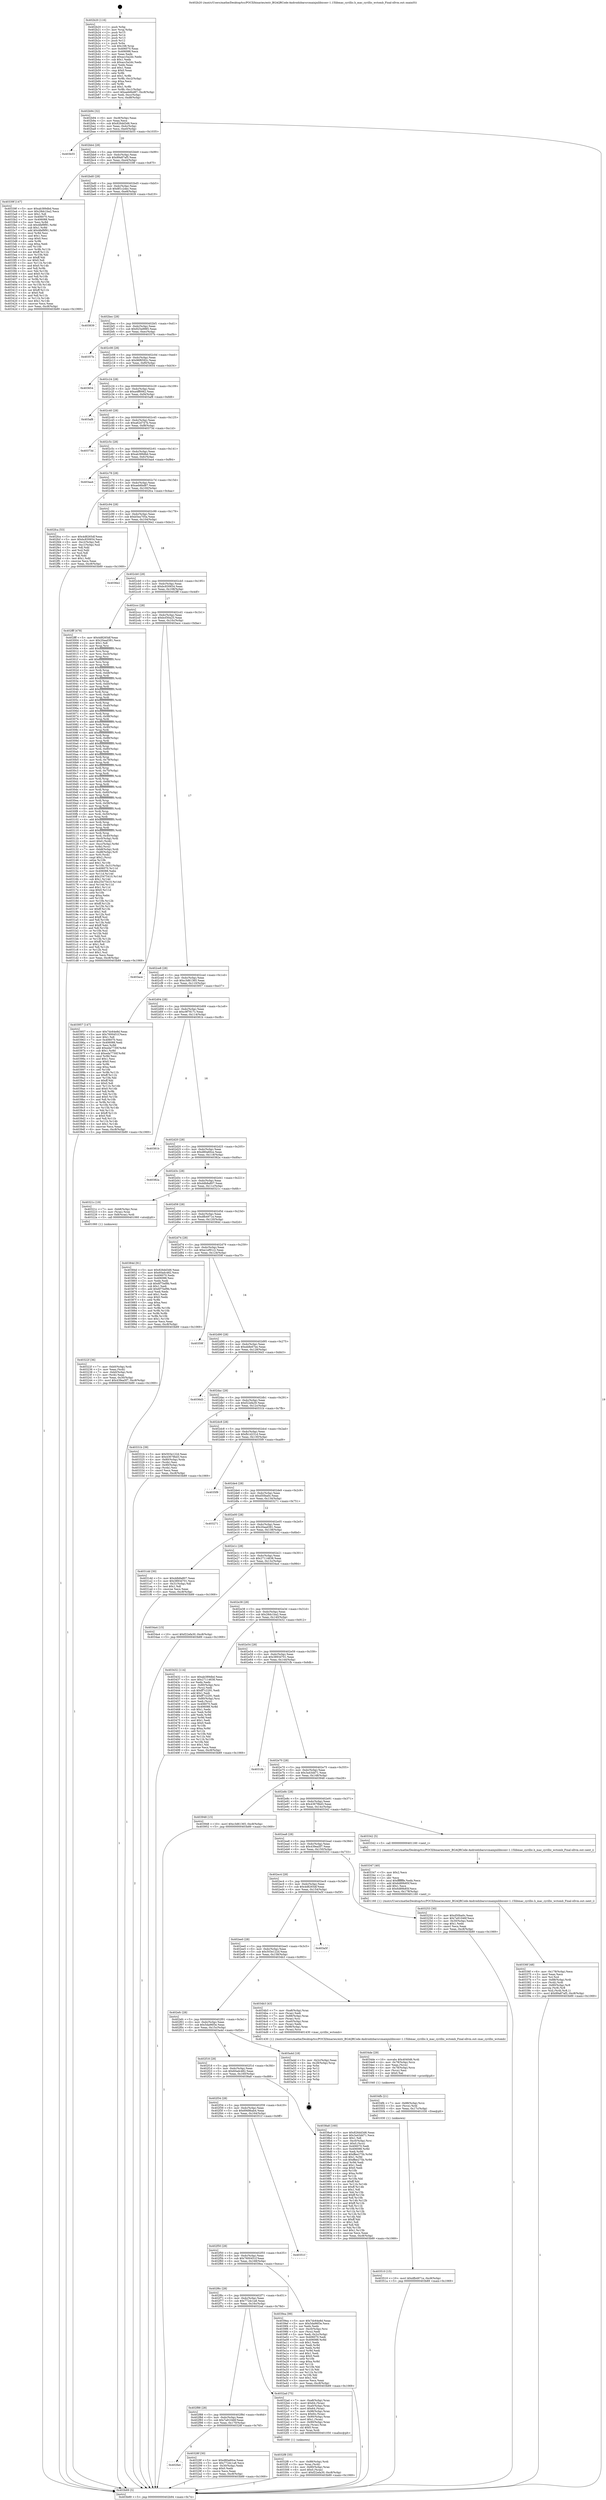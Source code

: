 digraph "0x402b20" {
  label = "0x402b20 (/mnt/c/Users/mathe/Desktop/tcc/POCII/binaries/extr_BGAQRCode-Androidzbarsrcmainjnilibiconv-1.15libmac_cyrillic.h_mac_cyrillic_wctomb_Final-ollvm.out::main(0))"
  labelloc = "t"
  node[shape=record]

  Entry [label="",width=0.3,height=0.3,shape=circle,fillcolor=black,style=filled]
  "0x402b94" [label="{
     0x402b94 [32]\l
     | [instrs]\l
     &nbsp;&nbsp;0x402b94 \<+6\>: mov -0xc8(%rbp),%eax\l
     &nbsp;&nbsp;0x402b9a \<+2\>: mov %eax,%ecx\l
     &nbsp;&nbsp;0x402b9c \<+6\>: sub $0x826dd3d6,%ecx\l
     &nbsp;&nbsp;0x402ba2 \<+6\>: mov %eax,-0xdc(%rbp)\l
     &nbsp;&nbsp;0x402ba8 \<+6\>: mov %ecx,-0xe0(%rbp)\l
     &nbsp;&nbsp;0x402bae \<+6\>: je 0000000000403b55 \<main+0x1035\>\l
  }"]
  "0x403b55" [label="{
     0x403b55\l
  }", style=dashed]
  "0x402bb4" [label="{
     0x402bb4 [28]\l
     | [instrs]\l
     &nbsp;&nbsp;0x402bb4 \<+5\>: jmp 0000000000402bb9 \<main+0x99\>\l
     &nbsp;&nbsp;0x402bb9 \<+6\>: mov -0xdc(%rbp),%eax\l
     &nbsp;&nbsp;0x402bbf \<+5\>: sub $0x89a87af5,%eax\l
     &nbsp;&nbsp;0x402bc4 \<+6\>: mov %eax,-0xe4(%rbp)\l
     &nbsp;&nbsp;0x402bca \<+6\>: je 000000000040339f \<main+0x87f\>\l
  }"]
  Exit [label="",width=0.3,height=0.3,shape=circle,fillcolor=black,style=filled,peripheries=2]
  "0x40339f" [label="{
     0x40339f [147]\l
     | [instrs]\l
     &nbsp;&nbsp;0x40339f \<+5\>: mov $0xab389dbd,%eax\l
     &nbsp;&nbsp;0x4033a4 \<+5\>: mov $0x28dc1ba2,%ecx\l
     &nbsp;&nbsp;0x4033a9 \<+2\>: mov $0x1,%dl\l
     &nbsp;&nbsp;0x4033ab \<+7\>: mov 0x406070,%esi\l
     &nbsp;&nbsp;0x4033b2 \<+7\>: mov 0x406088,%edi\l
     &nbsp;&nbsp;0x4033b9 \<+3\>: mov %esi,%r8d\l
     &nbsp;&nbsp;0x4033bc \<+7\>: sub $0x4fef9f91,%r8d\l
     &nbsp;&nbsp;0x4033c3 \<+4\>: sub $0x1,%r8d\l
     &nbsp;&nbsp;0x4033c7 \<+7\>: add $0x4fef9f91,%r8d\l
     &nbsp;&nbsp;0x4033ce \<+4\>: imul %r8d,%esi\l
     &nbsp;&nbsp;0x4033d2 \<+3\>: and $0x1,%esi\l
     &nbsp;&nbsp;0x4033d5 \<+3\>: cmp $0x0,%esi\l
     &nbsp;&nbsp;0x4033d8 \<+4\>: sete %r9b\l
     &nbsp;&nbsp;0x4033dc \<+3\>: cmp $0xa,%edi\l
     &nbsp;&nbsp;0x4033df \<+4\>: setl %r10b\l
     &nbsp;&nbsp;0x4033e3 \<+3\>: mov %r9b,%r11b\l
     &nbsp;&nbsp;0x4033e6 \<+4\>: xor $0xff,%r11b\l
     &nbsp;&nbsp;0x4033ea \<+3\>: mov %r10b,%bl\l
     &nbsp;&nbsp;0x4033ed \<+3\>: xor $0xff,%bl\l
     &nbsp;&nbsp;0x4033f0 \<+3\>: xor $0x0,%dl\l
     &nbsp;&nbsp;0x4033f3 \<+3\>: mov %r11b,%r14b\l
     &nbsp;&nbsp;0x4033f6 \<+4\>: and $0x0,%r14b\l
     &nbsp;&nbsp;0x4033fa \<+3\>: and %dl,%r9b\l
     &nbsp;&nbsp;0x4033fd \<+3\>: mov %bl,%r15b\l
     &nbsp;&nbsp;0x403400 \<+4\>: and $0x0,%r15b\l
     &nbsp;&nbsp;0x403404 \<+3\>: and %dl,%r10b\l
     &nbsp;&nbsp;0x403407 \<+3\>: or %r9b,%r14b\l
     &nbsp;&nbsp;0x40340a \<+3\>: or %r10b,%r15b\l
     &nbsp;&nbsp;0x40340d \<+3\>: xor %r15b,%r14b\l
     &nbsp;&nbsp;0x403410 \<+3\>: or %bl,%r11b\l
     &nbsp;&nbsp;0x403413 \<+4\>: xor $0xff,%r11b\l
     &nbsp;&nbsp;0x403417 \<+3\>: or $0x0,%dl\l
     &nbsp;&nbsp;0x40341a \<+3\>: and %dl,%r11b\l
     &nbsp;&nbsp;0x40341d \<+3\>: or %r11b,%r14b\l
     &nbsp;&nbsp;0x403420 \<+4\>: test $0x1,%r14b\l
     &nbsp;&nbsp;0x403424 \<+3\>: cmovne %ecx,%eax\l
     &nbsp;&nbsp;0x403427 \<+6\>: mov %eax,-0xc8(%rbp)\l
     &nbsp;&nbsp;0x40342d \<+5\>: jmp 0000000000403b89 \<main+0x1069\>\l
  }"]
  "0x402bd0" [label="{
     0x402bd0 [28]\l
     | [instrs]\l
     &nbsp;&nbsp;0x402bd0 \<+5\>: jmp 0000000000402bd5 \<main+0xb5\>\l
     &nbsp;&nbsp;0x402bd5 \<+6\>: mov -0xdc(%rbp),%eax\l
     &nbsp;&nbsp;0x402bdb \<+5\>: sub $0x8f1c2dec,%eax\l
     &nbsp;&nbsp;0x402be0 \<+6\>: mov %eax,-0xe8(%rbp)\l
     &nbsp;&nbsp;0x402be6 \<+6\>: je 0000000000403839 \<main+0xd19\>\l
  }"]
  "0x403510" [label="{
     0x403510 [15]\l
     | [instrs]\l
     &nbsp;&nbsp;0x403510 \<+10\>: movl $0xdfb4971e,-0xc8(%rbp)\l
     &nbsp;&nbsp;0x40351a \<+5\>: jmp 0000000000403b89 \<main+0x1069\>\l
  }"]
  "0x403839" [label="{
     0x403839\l
  }", style=dashed]
  "0x402bec" [label="{
     0x402bec [28]\l
     | [instrs]\l
     &nbsp;&nbsp;0x402bec \<+5\>: jmp 0000000000402bf1 \<main+0xd1\>\l
     &nbsp;&nbsp;0x402bf1 \<+6\>: mov -0xdc(%rbp),%eax\l
     &nbsp;&nbsp;0x402bf7 \<+5\>: sub $0x925a9985,%eax\l
     &nbsp;&nbsp;0x402bfc \<+6\>: mov %eax,-0xec(%rbp)\l
     &nbsp;&nbsp;0x402c02 \<+6\>: je 000000000040357b \<main+0xa5b\>\l
  }"]
  "0x4034fb" [label="{
     0x4034fb [21]\l
     | [instrs]\l
     &nbsp;&nbsp;0x4034fb \<+7\>: mov -0x88(%rbp),%rcx\l
     &nbsp;&nbsp;0x403502 \<+3\>: mov (%rcx),%rdi\l
     &nbsp;&nbsp;0x403505 \<+6\>: mov %eax,-0x17c(%rbp)\l
     &nbsp;&nbsp;0x40350b \<+5\>: call 0000000000401030 \<free@plt\>\l
     | [calls]\l
     &nbsp;&nbsp;0x401030 \{1\} (unknown)\l
  }"]
  "0x40357b" [label="{
     0x40357b\l
  }", style=dashed]
  "0x402c08" [label="{
     0x402c08 [28]\l
     | [instrs]\l
     &nbsp;&nbsp;0x402c08 \<+5\>: jmp 0000000000402c0d \<main+0xed\>\l
     &nbsp;&nbsp;0x402c0d \<+6\>: mov -0xdc(%rbp),%eax\l
     &nbsp;&nbsp;0x402c13 \<+5\>: sub $0x96f6592c,%eax\l
     &nbsp;&nbsp;0x402c18 \<+6\>: mov %eax,-0xf0(%rbp)\l
     &nbsp;&nbsp;0x402c1e \<+6\>: je 0000000000403654 \<main+0xb34\>\l
  }"]
  "0x4034de" [label="{
     0x4034de [29]\l
     | [instrs]\l
     &nbsp;&nbsp;0x4034de \<+10\>: movabs $0x4040d6,%rdi\l
     &nbsp;&nbsp;0x4034e8 \<+4\>: mov -0x78(%rbp),%rcx\l
     &nbsp;&nbsp;0x4034ec \<+2\>: mov %eax,(%rcx)\l
     &nbsp;&nbsp;0x4034ee \<+4\>: mov -0x78(%rbp),%rcx\l
     &nbsp;&nbsp;0x4034f2 \<+2\>: mov (%rcx),%esi\l
     &nbsp;&nbsp;0x4034f4 \<+2\>: mov $0x0,%al\l
     &nbsp;&nbsp;0x4034f6 \<+5\>: call 0000000000401040 \<printf@plt\>\l
     | [calls]\l
     &nbsp;&nbsp;0x401040 \{1\} (unknown)\l
  }"]
  "0x403654" [label="{
     0x403654\l
  }", style=dashed]
  "0x402c24" [label="{
     0x402c24 [28]\l
     | [instrs]\l
     &nbsp;&nbsp;0x402c24 \<+5\>: jmp 0000000000402c29 \<main+0x109\>\l
     &nbsp;&nbsp;0x402c29 \<+6\>: mov -0xdc(%rbp),%eax\l
     &nbsp;&nbsp;0x402c2f \<+5\>: sub $0xa4ff0062,%eax\l
     &nbsp;&nbsp;0x402c34 \<+6\>: mov %eax,-0xf4(%rbp)\l
     &nbsp;&nbsp;0x402c3a \<+6\>: je 0000000000403af8 \<main+0xfd8\>\l
  }"]
  "0x40336f" [label="{
     0x40336f [48]\l
     | [instrs]\l
     &nbsp;&nbsp;0x40336f \<+6\>: mov -0x178(%rbp),%ecx\l
     &nbsp;&nbsp;0x403375 \<+3\>: imul %eax,%ecx\l
     &nbsp;&nbsp;0x403378 \<+3\>: mov %cl,%sil\l
     &nbsp;&nbsp;0x40337b \<+7\>: mov -0x88(%rbp),%rdi\l
     &nbsp;&nbsp;0x403382 \<+3\>: mov (%rdi),%rdi\l
     &nbsp;&nbsp;0x403385 \<+4\>: mov -0x80(%rbp),%r8\l
     &nbsp;&nbsp;0x403389 \<+3\>: movslq (%r8),%r8\l
     &nbsp;&nbsp;0x40338c \<+4\>: mov %sil,(%rdi,%r8,1)\l
     &nbsp;&nbsp;0x403390 \<+10\>: movl $0x89a87af5,-0xc8(%rbp)\l
     &nbsp;&nbsp;0x40339a \<+5\>: jmp 0000000000403b89 \<main+0x1069\>\l
  }"]
  "0x403af8" [label="{
     0x403af8\l
  }", style=dashed]
  "0x402c40" [label="{
     0x402c40 [28]\l
     | [instrs]\l
     &nbsp;&nbsp;0x402c40 \<+5\>: jmp 0000000000402c45 \<main+0x125\>\l
     &nbsp;&nbsp;0x402c45 \<+6\>: mov -0xdc(%rbp),%eax\l
     &nbsp;&nbsp;0x402c4b \<+5\>: sub $0xa62d747b,%eax\l
     &nbsp;&nbsp;0x402c50 \<+6\>: mov %eax,-0xf8(%rbp)\l
     &nbsp;&nbsp;0x402c56 \<+6\>: je 000000000040373d \<main+0xc1d\>\l
  }"]
  "0x403347" [label="{
     0x403347 [40]\l
     | [instrs]\l
     &nbsp;&nbsp;0x403347 \<+5\>: mov $0x2,%ecx\l
     &nbsp;&nbsp;0x40334c \<+1\>: cltd\l
     &nbsp;&nbsp;0x40334d \<+2\>: idiv %ecx\l
     &nbsp;&nbsp;0x40334f \<+6\>: imul $0xfffffffe,%edx,%ecx\l
     &nbsp;&nbsp;0x403355 \<+6\>: add $0x6d89b85f,%ecx\l
     &nbsp;&nbsp;0x40335b \<+3\>: add $0x1,%ecx\l
     &nbsp;&nbsp;0x40335e \<+6\>: sub $0x6d89b85f,%ecx\l
     &nbsp;&nbsp;0x403364 \<+6\>: mov %ecx,-0x178(%rbp)\l
     &nbsp;&nbsp;0x40336a \<+5\>: call 0000000000401160 \<next_i\>\l
     | [calls]\l
     &nbsp;&nbsp;0x401160 \{1\} (/mnt/c/Users/mathe/Desktop/tcc/POCII/binaries/extr_BGAQRCode-Androidzbarsrcmainjnilibiconv-1.15libmac_cyrillic.h_mac_cyrillic_wctomb_Final-ollvm.out::next_i)\l
  }"]
  "0x40373d" [label="{
     0x40373d\l
  }", style=dashed]
  "0x402c5c" [label="{
     0x402c5c [28]\l
     | [instrs]\l
     &nbsp;&nbsp;0x402c5c \<+5\>: jmp 0000000000402c61 \<main+0x141\>\l
     &nbsp;&nbsp;0x402c61 \<+6\>: mov -0xdc(%rbp),%eax\l
     &nbsp;&nbsp;0x402c67 \<+5\>: sub $0xab389dbd,%eax\l
     &nbsp;&nbsp;0x402c6c \<+6\>: mov %eax,-0xfc(%rbp)\l
     &nbsp;&nbsp;0x402c72 \<+6\>: je 0000000000403aa4 \<main+0xf84\>\l
  }"]
  "0x4032f8" [label="{
     0x4032f8 [35]\l
     | [instrs]\l
     &nbsp;&nbsp;0x4032f8 \<+7\>: mov -0x88(%rbp),%rdi\l
     &nbsp;&nbsp;0x4032ff \<+3\>: mov %rax,(%rdi)\l
     &nbsp;&nbsp;0x403302 \<+4\>: mov -0x80(%rbp),%rax\l
     &nbsp;&nbsp;0x403306 \<+6\>: movl $0x0,(%rax)\l
     &nbsp;&nbsp;0x40330c \<+10\>: movl $0xf22efa30,-0xc8(%rbp)\l
     &nbsp;&nbsp;0x403316 \<+5\>: jmp 0000000000403b89 \<main+0x1069\>\l
  }"]
  "0x403aa4" [label="{
     0x403aa4\l
  }", style=dashed]
  "0x402c78" [label="{
     0x402c78 [28]\l
     | [instrs]\l
     &nbsp;&nbsp;0x402c78 \<+5\>: jmp 0000000000402c7d \<main+0x15d\>\l
     &nbsp;&nbsp;0x402c7d \<+6\>: mov -0xdc(%rbp),%eax\l
     &nbsp;&nbsp;0x402c83 \<+5\>: sub $0xaeb6bd87,%eax\l
     &nbsp;&nbsp;0x402c88 \<+6\>: mov %eax,-0x100(%rbp)\l
     &nbsp;&nbsp;0x402c8e \<+6\>: je 0000000000402fca \<main+0x4aa\>\l
  }"]
  "0x402fa4" [label="{
     0x402fa4\l
  }", style=dashed]
  "0x402fca" [label="{
     0x402fca [53]\l
     | [instrs]\l
     &nbsp;&nbsp;0x402fca \<+5\>: mov $0x4d8265df,%eax\l
     &nbsp;&nbsp;0x402fcf \<+5\>: mov $0xbc830654,%ecx\l
     &nbsp;&nbsp;0x402fd4 \<+6\>: mov -0xc2(%rbp),%dl\l
     &nbsp;&nbsp;0x402fda \<+7\>: mov -0xc1(%rbp),%sil\l
     &nbsp;&nbsp;0x402fe1 \<+3\>: mov %dl,%dil\l
     &nbsp;&nbsp;0x402fe4 \<+3\>: and %sil,%dil\l
     &nbsp;&nbsp;0x402fe7 \<+3\>: xor %sil,%dl\l
     &nbsp;&nbsp;0x402fea \<+3\>: or %dl,%dil\l
     &nbsp;&nbsp;0x402fed \<+4\>: test $0x1,%dil\l
     &nbsp;&nbsp;0x402ff1 \<+3\>: cmovne %ecx,%eax\l
     &nbsp;&nbsp;0x402ff4 \<+6\>: mov %eax,-0xc8(%rbp)\l
     &nbsp;&nbsp;0x402ffa \<+5\>: jmp 0000000000403b89 \<main+0x1069\>\l
  }"]
  "0x402c94" [label="{
     0x402c94 [28]\l
     | [instrs]\l
     &nbsp;&nbsp;0x402c94 \<+5\>: jmp 0000000000402c99 \<main+0x179\>\l
     &nbsp;&nbsp;0x402c99 \<+6\>: mov -0xdc(%rbp),%eax\l
     &nbsp;&nbsp;0x402c9f \<+5\>: sub $0xb5ea705a,%eax\l
     &nbsp;&nbsp;0x402ca4 \<+6\>: mov %eax,-0x104(%rbp)\l
     &nbsp;&nbsp;0x402caa \<+6\>: je 00000000004036e2 \<main+0xbc2\>\l
  }"]
  "0x403b89" [label="{
     0x403b89 [5]\l
     | [instrs]\l
     &nbsp;&nbsp;0x403b89 \<+5\>: jmp 0000000000402b94 \<main+0x74\>\l
  }"]
  "0x402b20" [label="{
     0x402b20 [116]\l
     | [instrs]\l
     &nbsp;&nbsp;0x402b20 \<+1\>: push %rbp\l
     &nbsp;&nbsp;0x402b21 \<+3\>: mov %rsp,%rbp\l
     &nbsp;&nbsp;0x402b24 \<+2\>: push %r15\l
     &nbsp;&nbsp;0x402b26 \<+2\>: push %r14\l
     &nbsp;&nbsp;0x402b28 \<+2\>: push %r13\l
     &nbsp;&nbsp;0x402b2a \<+2\>: push %r12\l
     &nbsp;&nbsp;0x402b2c \<+1\>: push %rbx\l
     &nbsp;&nbsp;0x402b2d \<+7\>: sub $0x168,%rsp\l
     &nbsp;&nbsp;0x402b34 \<+7\>: mov 0x406070,%eax\l
     &nbsp;&nbsp;0x402b3b \<+7\>: mov 0x406088,%ecx\l
     &nbsp;&nbsp;0x402b42 \<+2\>: mov %eax,%edx\l
     &nbsp;&nbsp;0x402b44 \<+6\>: add $0xacc5a2dc,%edx\l
     &nbsp;&nbsp;0x402b4a \<+3\>: sub $0x1,%edx\l
     &nbsp;&nbsp;0x402b4d \<+6\>: sub $0xacc5a2dc,%edx\l
     &nbsp;&nbsp;0x402b53 \<+3\>: imul %edx,%eax\l
     &nbsp;&nbsp;0x402b56 \<+3\>: and $0x1,%eax\l
     &nbsp;&nbsp;0x402b59 \<+3\>: cmp $0x0,%eax\l
     &nbsp;&nbsp;0x402b5c \<+4\>: sete %r8b\l
     &nbsp;&nbsp;0x402b60 \<+4\>: and $0x1,%r8b\l
     &nbsp;&nbsp;0x402b64 \<+7\>: mov %r8b,-0xc2(%rbp)\l
     &nbsp;&nbsp;0x402b6b \<+3\>: cmp $0xa,%ecx\l
     &nbsp;&nbsp;0x402b6e \<+4\>: setl %r8b\l
     &nbsp;&nbsp;0x402b72 \<+4\>: and $0x1,%r8b\l
     &nbsp;&nbsp;0x402b76 \<+7\>: mov %r8b,-0xc1(%rbp)\l
     &nbsp;&nbsp;0x402b7d \<+10\>: movl $0xaeb6bd87,-0xc8(%rbp)\l
     &nbsp;&nbsp;0x402b87 \<+6\>: mov %edi,-0xcc(%rbp)\l
     &nbsp;&nbsp;0x402b8d \<+7\>: mov %rsi,-0xd8(%rbp)\l
  }"]
  "0x40328f" [label="{
     0x40328f [30]\l
     | [instrs]\l
     &nbsp;&nbsp;0x40328f \<+5\>: mov $0xd80a60ce,%eax\l
     &nbsp;&nbsp;0x403294 \<+5\>: mov $0x772dc1a8,%ecx\l
     &nbsp;&nbsp;0x403299 \<+3\>: mov -0x30(%rbp),%edx\l
     &nbsp;&nbsp;0x40329c \<+3\>: cmp $0x0,%edx\l
     &nbsp;&nbsp;0x40329f \<+3\>: cmove %ecx,%eax\l
     &nbsp;&nbsp;0x4032a2 \<+6\>: mov %eax,-0xc8(%rbp)\l
     &nbsp;&nbsp;0x4032a8 \<+5\>: jmp 0000000000403b89 \<main+0x1069\>\l
  }"]
  "0x4036e2" [label="{
     0x4036e2\l
  }", style=dashed]
  "0x402cb0" [label="{
     0x402cb0 [28]\l
     | [instrs]\l
     &nbsp;&nbsp;0x402cb0 \<+5\>: jmp 0000000000402cb5 \<main+0x195\>\l
     &nbsp;&nbsp;0x402cb5 \<+6\>: mov -0xdc(%rbp),%eax\l
     &nbsp;&nbsp;0x402cbb \<+5\>: sub $0xbc830654,%eax\l
     &nbsp;&nbsp;0x402cc0 \<+6\>: mov %eax,-0x108(%rbp)\l
     &nbsp;&nbsp;0x402cc6 \<+6\>: je 0000000000402fff \<main+0x4df\>\l
  }"]
  "0x402f88" [label="{
     0x402f88 [28]\l
     | [instrs]\l
     &nbsp;&nbsp;0x402f88 \<+5\>: jmp 0000000000402f8d \<main+0x46d\>\l
     &nbsp;&nbsp;0x402f8d \<+6\>: mov -0xdc(%rbp),%eax\l
     &nbsp;&nbsp;0x402f93 \<+5\>: sub $0x7a91046f,%eax\l
     &nbsp;&nbsp;0x402f98 \<+6\>: mov %eax,-0x170(%rbp)\l
     &nbsp;&nbsp;0x402f9e \<+6\>: je 000000000040328f \<main+0x76f\>\l
  }"]
  "0x402fff" [label="{
     0x402fff [478]\l
     | [instrs]\l
     &nbsp;&nbsp;0x402fff \<+5\>: mov $0x4d8265df,%eax\l
     &nbsp;&nbsp;0x403004 \<+5\>: mov $0x20aad381,%ecx\l
     &nbsp;&nbsp;0x403009 \<+2\>: mov $0x1,%dl\l
     &nbsp;&nbsp;0x40300b \<+3\>: mov %rsp,%rsi\l
     &nbsp;&nbsp;0x40300e \<+4\>: add $0xfffffffffffffff0,%rsi\l
     &nbsp;&nbsp;0x403012 \<+3\>: mov %rsi,%rsp\l
     &nbsp;&nbsp;0x403015 \<+7\>: mov %rsi,-0xc0(%rbp)\l
     &nbsp;&nbsp;0x40301c \<+3\>: mov %rsp,%rsi\l
     &nbsp;&nbsp;0x40301f \<+4\>: add $0xfffffffffffffff0,%rsi\l
     &nbsp;&nbsp;0x403023 \<+3\>: mov %rsi,%rsp\l
     &nbsp;&nbsp;0x403026 \<+3\>: mov %rsp,%rdi\l
     &nbsp;&nbsp;0x403029 \<+4\>: add $0xfffffffffffffff0,%rdi\l
     &nbsp;&nbsp;0x40302d \<+3\>: mov %rdi,%rsp\l
     &nbsp;&nbsp;0x403030 \<+7\>: mov %rdi,-0xb8(%rbp)\l
     &nbsp;&nbsp;0x403037 \<+3\>: mov %rsp,%rdi\l
     &nbsp;&nbsp;0x40303a \<+4\>: add $0xfffffffffffffff0,%rdi\l
     &nbsp;&nbsp;0x40303e \<+3\>: mov %rdi,%rsp\l
     &nbsp;&nbsp;0x403041 \<+7\>: mov %rdi,-0xb0(%rbp)\l
     &nbsp;&nbsp;0x403048 \<+3\>: mov %rsp,%rdi\l
     &nbsp;&nbsp;0x40304b \<+4\>: add $0xfffffffffffffff0,%rdi\l
     &nbsp;&nbsp;0x40304f \<+3\>: mov %rdi,%rsp\l
     &nbsp;&nbsp;0x403052 \<+7\>: mov %rdi,-0xa8(%rbp)\l
     &nbsp;&nbsp;0x403059 \<+3\>: mov %rsp,%rdi\l
     &nbsp;&nbsp;0x40305c \<+4\>: add $0xfffffffffffffff0,%rdi\l
     &nbsp;&nbsp;0x403060 \<+3\>: mov %rdi,%rsp\l
     &nbsp;&nbsp;0x403063 \<+7\>: mov %rdi,-0xa0(%rbp)\l
     &nbsp;&nbsp;0x40306a \<+3\>: mov %rsp,%rdi\l
     &nbsp;&nbsp;0x40306d \<+4\>: add $0xfffffffffffffff0,%rdi\l
     &nbsp;&nbsp;0x403071 \<+3\>: mov %rdi,%rsp\l
     &nbsp;&nbsp;0x403074 \<+7\>: mov %rdi,-0x98(%rbp)\l
     &nbsp;&nbsp;0x40307b \<+3\>: mov %rsp,%rdi\l
     &nbsp;&nbsp;0x40307e \<+4\>: add $0xfffffffffffffff0,%rdi\l
     &nbsp;&nbsp;0x403082 \<+3\>: mov %rdi,%rsp\l
     &nbsp;&nbsp;0x403085 \<+7\>: mov %rdi,-0x90(%rbp)\l
     &nbsp;&nbsp;0x40308c \<+3\>: mov %rsp,%rdi\l
     &nbsp;&nbsp;0x40308f \<+4\>: add $0xfffffffffffffff0,%rdi\l
     &nbsp;&nbsp;0x403093 \<+3\>: mov %rdi,%rsp\l
     &nbsp;&nbsp;0x403096 \<+7\>: mov %rdi,-0x88(%rbp)\l
     &nbsp;&nbsp;0x40309d \<+3\>: mov %rsp,%rdi\l
     &nbsp;&nbsp;0x4030a0 \<+4\>: add $0xfffffffffffffff0,%rdi\l
     &nbsp;&nbsp;0x4030a4 \<+3\>: mov %rdi,%rsp\l
     &nbsp;&nbsp;0x4030a7 \<+4\>: mov %rdi,-0x80(%rbp)\l
     &nbsp;&nbsp;0x4030ab \<+3\>: mov %rsp,%rdi\l
     &nbsp;&nbsp;0x4030ae \<+4\>: add $0xfffffffffffffff0,%rdi\l
     &nbsp;&nbsp;0x4030b2 \<+3\>: mov %rdi,%rsp\l
     &nbsp;&nbsp;0x4030b5 \<+4\>: mov %rdi,-0x78(%rbp)\l
     &nbsp;&nbsp;0x4030b9 \<+3\>: mov %rsp,%rdi\l
     &nbsp;&nbsp;0x4030bc \<+4\>: add $0xfffffffffffffff0,%rdi\l
     &nbsp;&nbsp;0x4030c0 \<+3\>: mov %rdi,%rsp\l
     &nbsp;&nbsp;0x4030c3 \<+4\>: mov %rdi,-0x70(%rbp)\l
     &nbsp;&nbsp;0x4030c7 \<+3\>: mov %rsp,%rdi\l
     &nbsp;&nbsp;0x4030ca \<+4\>: add $0xfffffffffffffff0,%rdi\l
     &nbsp;&nbsp;0x4030ce \<+3\>: mov %rdi,%rsp\l
     &nbsp;&nbsp;0x4030d1 \<+4\>: mov %rdi,-0x68(%rbp)\l
     &nbsp;&nbsp;0x4030d5 \<+3\>: mov %rsp,%rdi\l
     &nbsp;&nbsp;0x4030d8 \<+4\>: add $0xfffffffffffffff0,%rdi\l
     &nbsp;&nbsp;0x4030dc \<+3\>: mov %rdi,%rsp\l
     &nbsp;&nbsp;0x4030df \<+4\>: mov %rdi,-0x60(%rbp)\l
     &nbsp;&nbsp;0x4030e3 \<+3\>: mov %rsp,%rdi\l
     &nbsp;&nbsp;0x4030e6 \<+4\>: add $0xfffffffffffffff0,%rdi\l
     &nbsp;&nbsp;0x4030ea \<+3\>: mov %rdi,%rsp\l
     &nbsp;&nbsp;0x4030ed \<+4\>: mov %rdi,-0x58(%rbp)\l
     &nbsp;&nbsp;0x4030f1 \<+3\>: mov %rsp,%rdi\l
     &nbsp;&nbsp;0x4030f4 \<+4\>: add $0xfffffffffffffff0,%rdi\l
     &nbsp;&nbsp;0x4030f8 \<+3\>: mov %rdi,%rsp\l
     &nbsp;&nbsp;0x4030fb \<+4\>: mov %rdi,-0x50(%rbp)\l
     &nbsp;&nbsp;0x4030ff \<+3\>: mov %rsp,%rdi\l
     &nbsp;&nbsp;0x403102 \<+4\>: add $0xfffffffffffffff0,%rdi\l
     &nbsp;&nbsp;0x403106 \<+3\>: mov %rdi,%rsp\l
     &nbsp;&nbsp;0x403109 \<+4\>: mov %rdi,-0x48(%rbp)\l
     &nbsp;&nbsp;0x40310d \<+3\>: mov %rsp,%rdi\l
     &nbsp;&nbsp;0x403110 \<+4\>: add $0xfffffffffffffff0,%rdi\l
     &nbsp;&nbsp;0x403114 \<+3\>: mov %rdi,%rsp\l
     &nbsp;&nbsp;0x403117 \<+4\>: mov %rdi,-0x40(%rbp)\l
     &nbsp;&nbsp;0x40311b \<+7\>: mov -0xc0(%rbp),%rdi\l
     &nbsp;&nbsp;0x403122 \<+6\>: movl $0x0,(%rdi)\l
     &nbsp;&nbsp;0x403128 \<+7\>: mov -0xcc(%rbp),%r8d\l
     &nbsp;&nbsp;0x40312f \<+3\>: mov %r8d,(%rsi)\l
     &nbsp;&nbsp;0x403132 \<+7\>: mov -0xb8(%rbp),%rdi\l
     &nbsp;&nbsp;0x403139 \<+7\>: mov -0xd8(%rbp),%r9\l
     &nbsp;&nbsp;0x403140 \<+3\>: mov %r9,(%rdi)\l
     &nbsp;&nbsp;0x403143 \<+3\>: cmpl $0x2,(%rsi)\l
     &nbsp;&nbsp;0x403146 \<+4\>: setne %r10b\l
     &nbsp;&nbsp;0x40314a \<+4\>: and $0x1,%r10b\l
     &nbsp;&nbsp;0x40314e \<+4\>: mov %r10b,-0x31(%rbp)\l
     &nbsp;&nbsp;0x403152 \<+8\>: mov 0x406070,%r11d\l
     &nbsp;&nbsp;0x40315a \<+7\>: mov 0x406088,%ebx\l
     &nbsp;&nbsp;0x403161 \<+3\>: mov %r11d,%r14d\l
     &nbsp;&nbsp;0x403164 \<+7\>: add $0x25475410,%r14d\l
     &nbsp;&nbsp;0x40316b \<+4\>: sub $0x1,%r14d\l
     &nbsp;&nbsp;0x40316f \<+7\>: sub $0x25475410,%r14d\l
     &nbsp;&nbsp;0x403176 \<+4\>: imul %r14d,%r11d\l
     &nbsp;&nbsp;0x40317a \<+4\>: and $0x1,%r11d\l
     &nbsp;&nbsp;0x40317e \<+4\>: cmp $0x0,%r11d\l
     &nbsp;&nbsp;0x403182 \<+4\>: sete %r10b\l
     &nbsp;&nbsp;0x403186 \<+3\>: cmp $0xa,%ebx\l
     &nbsp;&nbsp;0x403189 \<+4\>: setl %r15b\l
     &nbsp;&nbsp;0x40318d \<+3\>: mov %r10b,%r12b\l
     &nbsp;&nbsp;0x403190 \<+4\>: xor $0xff,%r12b\l
     &nbsp;&nbsp;0x403194 \<+3\>: mov %r15b,%r13b\l
     &nbsp;&nbsp;0x403197 \<+4\>: xor $0xff,%r13b\l
     &nbsp;&nbsp;0x40319b \<+3\>: xor $0x1,%dl\l
     &nbsp;&nbsp;0x40319e \<+3\>: mov %r12b,%sil\l
     &nbsp;&nbsp;0x4031a1 \<+4\>: and $0xff,%sil\l
     &nbsp;&nbsp;0x4031a5 \<+3\>: and %dl,%r10b\l
     &nbsp;&nbsp;0x4031a8 \<+3\>: mov %r13b,%dil\l
     &nbsp;&nbsp;0x4031ab \<+4\>: and $0xff,%dil\l
     &nbsp;&nbsp;0x4031af \<+3\>: and %dl,%r15b\l
     &nbsp;&nbsp;0x4031b2 \<+3\>: or %r10b,%sil\l
     &nbsp;&nbsp;0x4031b5 \<+3\>: or %r15b,%dil\l
     &nbsp;&nbsp;0x4031b8 \<+3\>: xor %dil,%sil\l
     &nbsp;&nbsp;0x4031bb \<+3\>: or %r13b,%r12b\l
     &nbsp;&nbsp;0x4031be \<+4\>: xor $0xff,%r12b\l
     &nbsp;&nbsp;0x4031c2 \<+3\>: or $0x1,%dl\l
     &nbsp;&nbsp;0x4031c5 \<+3\>: and %dl,%r12b\l
     &nbsp;&nbsp;0x4031c8 \<+3\>: or %r12b,%sil\l
     &nbsp;&nbsp;0x4031cb \<+4\>: test $0x1,%sil\l
     &nbsp;&nbsp;0x4031cf \<+3\>: cmovne %ecx,%eax\l
     &nbsp;&nbsp;0x4031d2 \<+6\>: mov %eax,-0xc8(%rbp)\l
     &nbsp;&nbsp;0x4031d8 \<+5\>: jmp 0000000000403b89 \<main+0x1069\>\l
  }"]
  "0x402ccc" [label="{
     0x402ccc [28]\l
     | [instrs]\l
     &nbsp;&nbsp;0x402ccc \<+5\>: jmp 0000000000402cd1 \<main+0x1b1\>\l
     &nbsp;&nbsp;0x402cd1 \<+6\>: mov -0xdc(%rbp),%eax\l
     &nbsp;&nbsp;0x402cd7 \<+5\>: sub $0xbcf30a25,%eax\l
     &nbsp;&nbsp;0x402cdc \<+6\>: mov %eax,-0x10c(%rbp)\l
     &nbsp;&nbsp;0x402ce2 \<+6\>: je 0000000000403ace \<main+0xfae\>\l
  }"]
  "0x4032ad" [label="{
     0x4032ad [75]\l
     | [instrs]\l
     &nbsp;&nbsp;0x4032ad \<+7\>: mov -0xa8(%rbp),%rax\l
     &nbsp;&nbsp;0x4032b4 \<+6\>: movl $0x64,(%rax)\l
     &nbsp;&nbsp;0x4032ba \<+7\>: mov -0xa0(%rbp),%rax\l
     &nbsp;&nbsp;0x4032c1 \<+6\>: movl $0x64,(%rax)\l
     &nbsp;&nbsp;0x4032c7 \<+7\>: mov -0x98(%rbp),%rax\l
     &nbsp;&nbsp;0x4032ce \<+7\>: movq $0x64,(%rax)\l
     &nbsp;&nbsp;0x4032d5 \<+7\>: mov -0x90(%rbp),%rax\l
     &nbsp;&nbsp;0x4032dc \<+6\>: movl $0x1,(%rax)\l
     &nbsp;&nbsp;0x4032e2 \<+7\>: mov -0x90(%rbp),%rax\l
     &nbsp;&nbsp;0x4032e9 \<+3\>: movslq (%rax),%rax\l
     &nbsp;&nbsp;0x4032ec \<+4\>: shl $0x0,%rax\l
     &nbsp;&nbsp;0x4032f0 \<+3\>: mov %rax,%rdi\l
     &nbsp;&nbsp;0x4032f3 \<+5\>: call 0000000000401050 \<malloc@plt\>\l
     | [calls]\l
     &nbsp;&nbsp;0x401050 \{1\} (unknown)\l
  }"]
  "0x402f6c" [label="{
     0x402f6c [28]\l
     | [instrs]\l
     &nbsp;&nbsp;0x402f6c \<+5\>: jmp 0000000000402f71 \<main+0x451\>\l
     &nbsp;&nbsp;0x402f71 \<+6\>: mov -0xdc(%rbp),%eax\l
     &nbsp;&nbsp;0x402f77 \<+5\>: sub $0x772dc1a8,%eax\l
     &nbsp;&nbsp;0x402f7c \<+6\>: mov %eax,-0x16c(%rbp)\l
     &nbsp;&nbsp;0x402f82 \<+6\>: je 00000000004032ad \<main+0x78d\>\l
  }"]
  "0x403ace" [label="{
     0x403ace\l
  }", style=dashed]
  "0x402ce8" [label="{
     0x402ce8 [28]\l
     | [instrs]\l
     &nbsp;&nbsp;0x402ce8 \<+5\>: jmp 0000000000402ced \<main+0x1cd\>\l
     &nbsp;&nbsp;0x402ced \<+6\>: mov -0xdc(%rbp),%eax\l
     &nbsp;&nbsp;0x402cf3 \<+5\>: sub $0xc3d61365,%eax\l
     &nbsp;&nbsp;0x402cf8 \<+6\>: mov %eax,-0x110(%rbp)\l
     &nbsp;&nbsp;0x402cfe \<+6\>: je 0000000000403957 \<main+0xe37\>\l
  }"]
  "0x4039ea" [label="{
     0x4039ea [99]\l
     | [instrs]\l
     &nbsp;&nbsp;0x4039ea \<+5\>: mov $0x7dc64e8d,%eax\l
     &nbsp;&nbsp;0x4039ef \<+5\>: mov $0x5da96f3e,%ecx\l
     &nbsp;&nbsp;0x4039f4 \<+2\>: xor %edx,%edx\l
     &nbsp;&nbsp;0x4039f6 \<+7\>: mov -0xc0(%rbp),%rsi\l
     &nbsp;&nbsp;0x4039fd \<+2\>: mov (%rsi),%edi\l
     &nbsp;&nbsp;0x4039ff \<+3\>: mov %edi,-0x2c(%rbp)\l
     &nbsp;&nbsp;0x403a02 \<+7\>: mov 0x406070,%edi\l
     &nbsp;&nbsp;0x403a09 \<+8\>: mov 0x406088,%r8d\l
     &nbsp;&nbsp;0x403a11 \<+3\>: sub $0x1,%edx\l
     &nbsp;&nbsp;0x403a14 \<+3\>: mov %edi,%r9d\l
     &nbsp;&nbsp;0x403a17 \<+3\>: add %edx,%r9d\l
     &nbsp;&nbsp;0x403a1a \<+4\>: imul %r9d,%edi\l
     &nbsp;&nbsp;0x403a1e \<+3\>: and $0x1,%edi\l
     &nbsp;&nbsp;0x403a21 \<+3\>: cmp $0x0,%edi\l
     &nbsp;&nbsp;0x403a24 \<+4\>: sete %r10b\l
     &nbsp;&nbsp;0x403a28 \<+4\>: cmp $0xa,%r8d\l
     &nbsp;&nbsp;0x403a2c \<+4\>: setl %r11b\l
     &nbsp;&nbsp;0x403a30 \<+3\>: mov %r10b,%bl\l
     &nbsp;&nbsp;0x403a33 \<+3\>: and %r11b,%bl\l
     &nbsp;&nbsp;0x403a36 \<+3\>: xor %r11b,%r10b\l
     &nbsp;&nbsp;0x403a39 \<+3\>: or %r10b,%bl\l
     &nbsp;&nbsp;0x403a3c \<+3\>: test $0x1,%bl\l
     &nbsp;&nbsp;0x403a3f \<+3\>: cmovne %ecx,%eax\l
     &nbsp;&nbsp;0x403a42 \<+6\>: mov %eax,-0xc8(%rbp)\l
     &nbsp;&nbsp;0x403a48 \<+5\>: jmp 0000000000403b89 \<main+0x1069\>\l
  }"]
  "0x403957" [label="{
     0x403957 [147]\l
     | [instrs]\l
     &nbsp;&nbsp;0x403957 \<+5\>: mov $0x7dc64e8d,%eax\l
     &nbsp;&nbsp;0x40395c \<+5\>: mov $0x7600451f,%ecx\l
     &nbsp;&nbsp;0x403961 \<+2\>: mov $0x1,%dl\l
     &nbsp;&nbsp;0x403963 \<+7\>: mov 0x406070,%esi\l
     &nbsp;&nbsp;0x40396a \<+7\>: mov 0x406088,%edi\l
     &nbsp;&nbsp;0x403971 \<+3\>: mov %esi,%r8d\l
     &nbsp;&nbsp;0x403974 \<+7\>: add $0xeda7730f,%r8d\l
     &nbsp;&nbsp;0x40397b \<+4\>: sub $0x1,%r8d\l
     &nbsp;&nbsp;0x40397f \<+7\>: sub $0xeda7730f,%r8d\l
     &nbsp;&nbsp;0x403986 \<+4\>: imul %r8d,%esi\l
     &nbsp;&nbsp;0x40398a \<+3\>: and $0x1,%esi\l
     &nbsp;&nbsp;0x40398d \<+3\>: cmp $0x0,%esi\l
     &nbsp;&nbsp;0x403990 \<+4\>: sete %r9b\l
     &nbsp;&nbsp;0x403994 \<+3\>: cmp $0xa,%edi\l
     &nbsp;&nbsp;0x403997 \<+4\>: setl %r10b\l
     &nbsp;&nbsp;0x40399b \<+3\>: mov %r9b,%r11b\l
     &nbsp;&nbsp;0x40399e \<+4\>: xor $0xff,%r11b\l
     &nbsp;&nbsp;0x4039a2 \<+3\>: mov %r10b,%bl\l
     &nbsp;&nbsp;0x4039a5 \<+3\>: xor $0xff,%bl\l
     &nbsp;&nbsp;0x4039a8 \<+3\>: xor $0x0,%dl\l
     &nbsp;&nbsp;0x4039ab \<+3\>: mov %r11b,%r14b\l
     &nbsp;&nbsp;0x4039ae \<+4\>: and $0x0,%r14b\l
     &nbsp;&nbsp;0x4039b2 \<+3\>: and %dl,%r9b\l
     &nbsp;&nbsp;0x4039b5 \<+3\>: mov %bl,%r15b\l
     &nbsp;&nbsp;0x4039b8 \<+4\>: and $0x0,%r15b\l
     &nbsp;&nbsp;0x4039bc \<+3\>: and %dl,%r10b\l
     &nbsp;&nbsp;0x4039bf \<+3\>: or %r9b,%r14b\l
     &nbsp;&nbsp;0x4039c2 \<+3\>: or %r10b,%r15b\l
     &nbsp;&nbsp;0x4039c5 \<+3\>: xor %r15b,%r14b\l
     &nbsp;&nbsp;0x4039c8 \<+3\>: or %bl,%r11b\l
     &nbsp;&nbsp;0x4039cb \<+4\>: xor $0xff,%r11b\l
     &nbsp;&nbsp;0x4039cf \<+3\>: or $0x0,%dl\l
     &nbsp;&nbsp;0x4039d2 \<+3\>: and %dl,%r11b\l
     &nbsp;&nbsp;0x4039d5 \<+3\>: or %r11b,%r14b\l
     &nbsp;&nbsp;0x4039d8 \<+4\>: test $0x1,%r14b\l
     &nbsp;&nbsp;0x4039dc \<+3\>: cmovne %ecx,%eax\l
     &nbsp;&nbsp;0x4039df \<+6\>: mov %eax,-0xc8(%rbp)\l
     &nbsp;&nbsp;0x4039e5 \<+5\>: jmp 0000000000403b89 \<main+0x1069\>\l
  }"]
  "0x402d04" [label="{
     0x402d04 [28]\l
     | [instrs]\l
     &nbsp;&nbsp;0x402d04 \<+5\>: jmp 0000000000402d09 \<main+0x1e9\>\l
     &nbsp;&nbsp;0x402d09 \<+6\>: mov -0xdc(%rbp),%eax\l
     &nbsp;&nbsp;0x402d0f \<+5\>: sub $0xc9f7817c,%eax\l
     &nbsp;&nbsp;0x402d14 \<+6\>: mov %eax,-0x114(%rbp)\l
     &nbsp;&nbsp;0x402d1a \<+6\>: je 000000000040381b \<main+0xcfb\>\l
  }"]
  "0x402f50" [label="{
     0x402f50 [28]\l
     | [instrs]\l
     &nbsp;&nbsp;0x402f50 \<+5\>: jmp 0000000000402f55 \<main+0x435\>\l
     &nbsp;&nbsp;0x402f55 \<+6\>: mov -0xdc(%rbp),%eax\l
     &nbsp;&nbsp;0x402f5b \<+5\>: sub $0x7600451f,%eax\l
     &nbsp;&nbsp;0x402f60 \<+6\>: mov %eax,-0x168(%rbp)\l
     &nbsp;&nbsp;0x402f66 \<+6\>: je 00000000004039ea \<main+0xeca\>\l
  }"]
  "0x40381b" [label="{
     0x40381b\l
  }", style=dashed]
  "0x402d20" [label="{
     0x402d20 [28]\l
     | [instrs]\l
     &nbsp;&nbsp;0x402d20 \<+5\>: jmp 0000000000402d25 \<main+0x205\>\l
     &nbsp;&nbsp;0x402d25 \<+6\>: mov -0xdc(%rbp),%eax\l
     &nbsp;&nbsp;0x402d2b \<+5\>: sub $0xd80a60ce,%eax\l
     &nbsp;&nbsp;0x402d30 \<+6\>: mov %eax,-0x118(%rbp)\l
     &nbsp;&nbsp;0x402d36 \<+6\>: je 000000000040382a \<main+0xd0a\>\l
  }"]
  "0x40351f" [label="{
     0x40351f\l
  }", style=dashed]
  "0x40382a" [label="{
     0x40382a\l
  }", style=dashed]
  "0x402d3c" [label="{
     0x402d3c [28]\l
     | [instrs]\l
     &nbsp;&nbsp;0x402d3c \<+5\>: jmp 0000000000402d41 \<main+0x221\>\l
     &nbsp;&nbsp;0x402d41 \<+6\>: mov -0xdc(%rbp),%eax\l
     &nbsp;&nbsp;0x402d47 \<+5\>: sub $0xddb8a807,%eax\l
     &nbsp;&nbsp;0x402d4c \<+6\>: mov %eax,-0x11c(%rbp)\l
     &nbsp;&nbsp;0x402d52 \<+6\>: je 000000000040321c \<main+0x6fc\>\l
  }"]
  "0x402f34" [label="{
     0x402f34 [28]\l
     | [instrs]\l
     &nbsp;&nbsp;0x402f34 \<+5\>: jmp 0000000000402f39 \<main+0x419\>\l
     &nbsp;&nbsp;0x402f39 \<+6\>: mov -0xdc(%rbp),%eax\l
     &nbsp;&nbsp;0x402f3f \<+5\>: sub $0x69d9bab4,%eax\l
     &nbsp;&nbsp;0x402f44 \<+6\>: mov %eax,-0x164(%rbp)\l
     &nbsp;&nbsp;0x402f4a \<+6\>: je 000000000040351f \<main+0x9ff\>\l
  }"]
  "0x40321c" [label="{
     0x40321c [19]\l
     | [instrs]\l
     &nbsp;&nbsp;0x40321c \<+7\>: mov -0xb8(%rbp),%rax\l
     &nbsp;&nbsp;0x403223 \<+3\>: mov (%rax),%rax\l
     &nbsp;&nbsp;0x403226 \<+4\>: mov 0x8(%rax),%rdi\l
     &nbsp;&nbsp;0x40322a \<+5\>: call 0000000000401060 \<atoi@plt\>\l
     | [calls]\l
     &nbsp;&nbsp;0x401060 \{1\} (unknown)\l
  }"]
  "0x402d58" [label="{
     0x402d58 [28]\l
     | [instrs]\l
     &nbsp;&nbsp;0x402d58 \<+5\>: jmp 0000000000402d5d \<main+0x23d\>\l
     &nbsp;&nbsp;0x402d5d \<+6\>: mov -0xdc(%rbp),%eax\l
     &nbsp;&nbsp;0x402d63 \<+5\>: sub $0xdfb4971e,%eax\l
     &nbsp;&nbsp;0x402d68 \<+6\>: mov %eax,-0x120(%rbp)\l
     &nbsp;&nbsp;0x402d6e \<+6\>: je 000000000040384d \<main+0xd2d\>\l
  }"]
  "0x4038a8" [label="{
     0x4038a8 [160]\l
     | [instrs]\l
     &nbsp;&nbsp;0x4038a8 \<+5\>: mov $0x826dd3d6,%eax\l
     &nbsp;&nbsp;0x4038ad \<+5\>: mov $0x3a43dd71,%ecx\l
     &nbsp;&nbsp;0x4038b2 \<+2\>: mov $0x1,%dl\l
     &nbsp;&nbsp;0x4038b4 \<+7\>: mov -0xc0(%rbp),%rsi\l
     &nbsp;&nbsp;0x4038bb \<+6\>: movl $0x0,(%rsi)\l
     &nbsp;&nbsp;0x4038c1 \<+7\>: mov 0x406070,%edi\l
     &nbsp;&nbsp;0x4038c8 \<+8\>: mov 0x406088,%r8d\l
     &nbsp;&nbsp;0x4038d0 \<+3\>: mov %edi,%r9d\l
     &nbsp;&nbsp;0x4038d3 \<+7\>: add $0xffee275b,%r9d\l
     &nbsp;&nbsp;0x4038da \<+4\>: sub $0x1,%r9d\l
     &nbsp;&nbsp;0x4038de \<+7\>: sub $0xffee275b,%r9d\l
     &nbsp;&nbsp;0x4038e5 \<+4\>: imul %r9d,%edi\l
     &nbsp;&nbsp;0x4038e9 \<+3\>: and $0x1,%edi\l
     &nbsp;&nbsp;0x4038ec \<+3\>: cmp $0x0,%edi\l
     &nbsp;&nbsp;0x4038ef \<+4\>: sete %r10b\l
     &nbsp;&nbsp;0x4038f3 \<+4\>: cmp $0xa,%r8d\l
     &nbsp;&nbsp;0x4038f7 \<+4\>: setl %r11b\l
     &nbsp;&nbsp;0x4038fb \<+3\>: mov %r10b,%bl\l
     &nbsp;&nbsp;0x4038fe \<+3\>: xor $0xff,%bl\l
     &nbsp;&nbsp;0x403901 \<+3\>: mov %r11b,%r14b\l
     &nbsp;&nbsp;0x403904 \<+4\>: xor $0xff,%r14b\l
     &nbsp;&nbsp;0x403908 \<+3\>: xor $0x1,%dl\l
     &nbsp;&nbsp;0x40390b \<+3\>: mov %bl,%r15b\l
     &nbsp;&nbsp;0x40390e \<+4\>: and $0xff,%r15b\l
     &nbsp;&nbsp;0x403912 \<+3\>: and %dl,%r10b\l
     &nbsp;&nbsp;0x403915 \<+3\>: mov %r14b,%r12b\l
     &nbsp;&nbsp;0x403918 \<+4\>: and $0xff,%r12b\l
     &nbsp;&nbsp;0x40391c \<+3\>: and %dl,%r11b\l
     &nbsp;&nbsp;0x40391f \<+3\>: or %r10b,%r15b\l
     &nbsp;&nbsp;0x403922 \<+3\>: or %r11b,%r12b\l
     &nbsp;&nbsp;0x403925 \<+3\>: xor %r12b,%r15b\l
     &nbsp;&nbsp;0x403928 \<+3\>: or %r14b,%bl\l
     &nbsp;&nbsp;0x40392b \<+3\>: xor $0xff,%bl\l
     &nbsp;&nbsp;0x40392e \<+3\>: or $0x1,%dl\l
     &nbsp;&nbsp;0x403931 \<+2\>: and %dl,%bl\l
     &nbsp;&nbsp;0x403933 \<+3\>: or %bl,%r15b\l
     &nbsp;&nbsp;0x403936 \<+4\>: test $0x1,%r15b\l
     &nbsp;&nbsp;0x40393a \<+3\>: cmovne %ecx,%eax\l
     &nbsp;&nbsp;0x40393d \<+6\>: mov %eax,-0xc8(%rbp)\l
     &nbsp;&nbsp;0x403943 \<+5\>: jmp 0000000000403b89 \<main+0x1069\>\l
  }"]
  "0x40384d" [label="{
     0x40384d [91]\l
     | [instrs]\l
     &nbsp;&nbsp;0x40384d \<+5\>: mov $0x826dd3d6,%eax\l
     &nbsp;&nbsp;0x403852 \<+5\>: mov $0x60adc482,%ecx\l
     &nbsp;&nbsp;0x403857 \<+7\>: mov 0x406070,%edx\l
     &nbsp;&nbsp;0x40385e \<+7\>: mov 0x406088,%esi\l
     &nbsp;&nbsp;0x403865 \<+2\>: mov %edx,%edi\l
     &nbsp;&nbsp;0x403867 \<+6\>: sub $0x6f75ef9b,%edi\l
     &nbsp;&nbsp;0x40386d \<+3\>: sub $0x1,%edi\l
     &nbsp;&nbsp;0x403870 \<+6\>: add $0x6f75ef9b,%edi\l
     &nbsp;&nbsp;0x403876 \<+3\>: imul %edi,%edx\l
     &nbsp;&nbsp;0x403879 \<+3\>: and $0x1,%edx\l
     &nbsp;&nbsp;0x40387c \<+3\>: cmp $0x0,%edx\l
     &nbsp;&nbsp;0x40387f \<+4\>: sete %r8b\l
     &nbsp;&nbsp;0x403883 \<+3\>: cmp $0xa,%esi\l
     &nbsp;&nbsp;0x403886 \<+4\>: setl %r9b\l
     &nbsp;&nbsp;0x40388a \<+3\>: mov %r8b,%r10b\l
     &nbsp;&nbsp;0x40388d \<+3\>: and %r9b,%r10b\l
     &nbsp;&nbsp;0x403890 \<+3\>: xor %r9b,%r8b\l
     &nbsp;&nbsp;0x403893 \<+3\>: or %r8b,%r10b\l
     &nbsp;&nbsp;0x403896 \<+4\>: test $0x1,%r10b\l
     &nbsp;&nbsp;0x40389a \<+3\>: cmovne %ecx,%eax\l
     &nbsp;&nbsp;0x40389d \<+6\>: mov %eax,-0xc8(%rbp)\l
     &nbsp;&nbsp;0x4038a3 \<+5\>: jmp 0000000000403b89 \<main+0x1069\>\l
  }"]
  "0x402d74" [label="{
     0x402d74 [28]\l
     | [instrs]\l
     &nbsp;&nbsp;0x402d74 \<+5\>: jmp 0000000000402d79 \<main+0x259\>\l
     &nbsp;&nbsp;0x402d79 \<+6\>: mov -0xdc(%rbp),%eax\l
     &nbsp;&nbsp;0x402d7f \<+5\>: sub $0xe1ef91c2,%eax\l
     &nbsp;&nbsp;0x402d84 \<+6\>: mov %eax,-0x124(%rbp)\l
     &nbsp;&nbsp;0x402d8a \<+6\>: je 000000000040359f \<main+0xa7f\>\l
  }"]
  "0x402f18" [label="{
     0x402f18 [28]\l
     | [instrs]\l
     &nbsp;&nbsp;0x402f18 \<+5\>: jmp 0000000000402f1d \<main+0x3fd\>\l
     &nbsp;&nbsp;0x402f1d \<+6\>: mov -0xdc(%rbp),%eax\l
     &nbsp;&nbsp;0x402f23 \<+5\>: sub $0x60adc482,%eax\l
     &nbsp;&nbsp;0x402f28 \<+6\>: mov %eax,-0x160(%rbp)\l
     &nbsp;&nbsp;0x402f2e \<+6\>: je 00000000004038a8 \<main+0xd88\>\l
  }"]
  "0x40359f" [label="{
     0x40359f\l
  }", style=dashed]
  "0x402d90" [label="{
     0x402d90 [28]\l
     | [instrs]\l
     &nbsp;&nbsp;0x402d90 \<+5\>: jmp 0000000000402d95 \<main+0x275\>\l
     &nbsp;&nbsp;0x402d95 \<+6\>: mov -0xdc(%rbp),%eax\l
     &nbsp;&nbsp;0x402d9b \<+5\>: sub $0xeb8e67ee,%eax\l
     &nbsp;&nbsp;0x402da0 \<+6\>: mov %eax,-0x128(%rbp)\l
     &nbsp;&nbsp;0x402da6 \<+6\>: je 00000000004036d3 \<main+0xbb3\>\l
  }"]
  "0x403a4d" [label="{
     0x403a4d [18]\l
     | [instrs]\l
     &nbsp;&nbsp;0x403a4d \<+3\>: mov -0x2c(%rbp),%eax\l
     &nbsp;&nbsp;0x403a50 \<+4\>: lea -0x28(%rbp),%rsp\l
     &nbsp;&nbsp;0x403a54 \<+1\>: pop %rbx\l
     &nbsp;&nbsp;0x403a55 \<+2\>: pop %r12\l
     &nbsp;&nbsp;0x403a57 \<+2\>: pop %r13\l
     &nbsp;&nbsp;0x403a59 \<+2\>: pop %r14\l
     &nbsp;&nbsp;0x403a5b \<+2\>: pop %r15\l
     &nbsp;&nbsp;0x403a5d \<+1\>: pop %rbp\l
     &nbsp;&nbsp;0x403a5e \<+1\>: ret\l
  }"]
  "0x4036d3" [label="{
     0x4036d3\l
  }", style=dashed]
  "0x402dac" [label="{
     0x402dac [28]\l
     | [instrs]\l
     &nbsp;&nbsp;0x402dac \<+5\>: jmp 0000000000402db1 \<main+0x291\>\l
     &nbsp;&nbsp;0x402db1 \<+6\>: mov -0xdc(%rbp),%eax\l
     &nbsp;&nbsp;0x402db7 \<+5\>: sub $0xf22efa30,%eax\l
     &nbsp;&nbsp;0x402dbc \<+6\>: mov %eax,-0x12c(%rbp)\l
     &nbsp;&nbsp;0x402dc2 \<+6\>: je 000000000040331b \<main+0x7fb\>\l
  }"]
  "0x402efc" [label="{
     0x402efc [28]\l
     | [instrs]\l
     &nbsp;&nbsp;0x402efc \<+5\>: jmp 0000000000402f01 \<main+0x3e1\>\l
     &nbsp;&nbsp;0x402f01 \<+6\>: mov -0xdc(%rbp),%eax\l
     &nbsp;&nbsp;0x402f07 \<+5\>: sub $0x5da96f3e,%eax\l
     &nbsp;&nbsp;0x402f0c \<+6\>: mov %eax,-0x15c(%rbp)\l
     &nbsp;&nbsp;0x402f12 \<+6\>: je 0000000000403a4d \<main+0xf2d\>\l
  }"]
  "0x40331b" [label="{
     0x40331b [39]\l
     | [instrs]\l
     &nbsp;&nbsp;0x40331b \<+5\>: mov $0x503e122d,%eax\l
     &nbsp;&nbsp;0x403320 \<+5\>: mov $0x43679bd3,%ecx\l
     &nbsp;&nbsp;0x403325 \<+4\>: mov -0x80(%rbp),%rdx\l
     &nbsp;&nbsp;0x403329 \<+2\>: mov (%rdx),%esi\l
     &nbsp;&nbsp;0x40332b \<+7\>: mov -0x90(%rbp),%rdx\l
     &nbsp;&nbsp;0x403332 \<+2\>: cmp (%rdx),%esi\l
     &nbsp;&nbsp;0x403334 \<+3\>: cmovl %ecx,%eax\l
     &nbsp;&nbsp;0x403337 \<+6\>: mov %eax,-0xc8(%rbp)\l
     &nbsp;&nbsp;0x40333d \<+5\>: jmp 0000000000403b89 \<main+0x1069\>\l
  }"]
  "0x402dc8" [label="{
     0x402dc8 [28]\l
     | [instrs]\l
     &nbsp;&nbsp;0x402dc8 \<+5\>: jmp 0000000000402dcd \<main+0x2ad\>\l
     &nbsp;&nbsp;0x402dcd \<+6\>: mov -0xdc(%rbp),%eax\l
     &nbsp;&nbsp;0x402dd3 \<+5\>: sub $0xfb1d231d,%eax\l
     &nbsp;&nbsp;0x402dd8 \<+6\>: mov %eax,-0x130(%rbp)\l
     &nbsp;&nbsp;0x402dde \<+6\>: je 00000000004035f9 \<main+0xad9\>\l
  }"]
  "0x4034b3" [label="{
     0x4034b3 [43]\l
     | [instrs]\l
     &nbsp;&nbsp;0x4034b3 \<+7\>: mov -0xa8(%rbp),%rax\l
     &nbsp;&nbsp;0x4034ba \<+2\>: mov (%rax),%edi\l
     &nbsp;&nbsp;0x4034bc \<+7\>: mov -0x88(%rbp),%rax\l
     &nbsp;&nbsp;0x4034c3 \<+3\>: mov (%rax),%rsi\l
     &nbsp;&nbsp;0x4034c6 \<+7\>: mov -0xa0(%rbp),%rax\l
     &nbsp;&nbsp;0x4034cd \<+2\>: mov (%rax),%edx\l
     &nbsp;&nbsp;0x4034cf \<+7\>: mov -0x98(%rbp),%rax\l
     &nbsp;&nbsp;0x4034d6 \<+3\>: mov (%rax),%rcx\l
     &nbsp;&nbsp;0x4034d9 \<+5\>: call 0000000000401430 \<mac_cyrillic_wctomb\>\l
     | [calls]\l
     &nbsp;&nbsp;0x401430 \{1\} (/mnt/c/Users/mathe/Desktop/tcc/POCII/binaries/extr_BGAQRCode-Androidzbarsrcmainjnilibiconv-1.15libmac_cyrillic.h_mac_cyrillic_wctomb_Final-ollvm.out::mac_cyrillic_wctomb)\l
  }"]
  "0x4035f9" [label="{
     0x4035f9\l
  }", style=dashed]
  "0x402de4" [label="{
     0x402de4 [28]\l
     | [instrs]\l
     &nbsp;&nbsp;0x402de4 \<+5\>: jmp 0000000000402de9 \<main+0x2c9\>\l
     &nbsp;&nbsp;0x402de9 \<+6\>: mov -0xdc(%rbp),%eax\l
     &nbsp;&nbsp;0x402def \<+5\>: sub $0xd50ba0c,%eax\l
     &nbsp;&nbsp;0x402df4 \<+6\>: mov %eax,-0x134(%rbp)\l
     &nbsp;&nbsp;0x402dfa \<+6\>: je 0000000000403271 \<main+0x751\>\l
  }"]
  "0x402ee0" [label="{
     0x402ee0 [28]\l
     | [instrs]\l
     &nbsp;&nbsp;0x402ee0 \<+5\>: jmp 0000000000402ee5 \<main+0x3c5\>\l
     &nbsp;&nbsp;0x402ee5 \<+6\>: mov -0xdc(%rbp),%eax\l
     &nbsp;&nbsp;0x402eeb \<+5\>: sub $0x503e122d,%eax\l
     &nbsp;&nbsp;0x402ef0 \<+6\>: mov %eax,-0x158(%rbp)\l
     &nbsp;&nbsp;0x402ef6 \<+6\>: je 00000000004034b3 \<main+0x993\>\l
  }"]
  "0x403271" [label="{
     0x403271\l
  }", style=dashed]
  "0x402e00" [label="{
     0x402e00 [28]\l
     | [instrs]\l
     &nbsp;&nbsp;0x402e00 \<+5\>: jmp 0000000000402e05 \<main+0x2e5\>\l
     &nbsp;&nbsp;0x402e05 \<+6\>: mov -0xdc(%rbp),%eax\l
     &nbsp;&nbsp;0x402e0b \<+5\>: sub $0x20aad381,%eax\l
     &nbsp;&nbsp;0x402e10 \<+6\>: mov %eax,-0x138(%rbp)\l
     &nbsp;&nbsp;0x402e16 \<+6\>: je 00000000004031dd \<main+0x6bd\>\l
  }"]
  "0x403a5f" [label="{
     0x403a5f\l
  }", style=dashed]
  "0x4031dd" [label="{
     0x4031dd [30]\l
     | [instrs]\l
     &nbsp;&nbsp;0x4031dd \<+5\>: mov $0xddb8a807,%eax\l
     &nbsp;&nbsp;0x4031e2 \<+5\>: mov $0x3893d701,%ecx\l
     &nbsp;&nbsp;0x4031e7 \<+3\>: mov -0x31(%rbp),%dl\l
     &nbsp;&nbsp;0x4031ea \<+3\>: test $0x1,%dl\l
     &nbsp;&nbsp;0x4031ed \<+3\>: cmovne %ecx,%eax\l
     &nbsp;&nbsp;0x4031f0 \<+6\>: mov %eax,-0xc8(%rbp)\l
     &nbsp;&nbsp;0x4031f6 \<+5\>: jmp 0000000000403b89 \<main+0x1069\>\l
  }"]
  "0x402e1c" [label="{
     0x402e1c [28]\l
     | [instrs]\l
     &nbsp;&nbsp;0x402e1c \<+5\>: jmp 0000000000402e21 \<main+0x301\>\l
     &nbsp;&nbsp;0x402e21 \<+6\>: mov -0xdc(%rbp),%eax\l
     &nbsp;&nbsp;0x402e27 \<+5\>: sub $0x27114638,%eax\l
     &nbsp;&nbsp;0x402e2c \<+6\>: mov %eax,-0x13c(%rbp)\l
     &nbsp;&nbsp;0x402e32 \<+6\>: je 00000000004034a4 \<main+0x984\>\l
  }"]
  "0x40322f" [label="{
     0x40322f [36]\l
     | [instrs]\l
     &nbsp;&nbsp;0x40322f \<+7\>: mov -0xb0(%rbp),%rdi\l
     &nbsp;&nbsp;0x403236 \<+2\>: mov %eax,(%rdi)\l
     &nbsp;&nbsp;0x403238 \<+7\>: mov -0xb0(%rbp),%rdi\l
     &nbsp;&nbsp;0x40323f \<+2\>: mov (%rdi),%eax\l
     &nbsp;&nbsp;0x403241 \<+3\>: mov %eax,-0x30(%rbp)\l
     &nbsp;&nbsp;0x403244 \<+10\>: movl $0x439ea5f7,-0xc8(%rbp)\l
     &nbsp;&nbsp;0x40324e \<+5\>: jmp 0000000000403b89 \<main+0x1069\>\l
  }"]
  "0x402ec4" [label="{
     0x402ec4 [28]\l
     | [instrs]\l
     &nbsp;&nbsp;0x402ec4 \<+5\>: jmp 0000000000402ec9 \<main+0x3a9\>\l
     &nbsp;&nbsp;0x402ec9 \<+6\>: mov -0xdc(%rbp),%eax\l
     &nbsp;&nbsp;0x402ecf \<+5\>: sub $0x4d8265df,%eax\l
     &nbsp;&nbsp;0x402ed4 \<+6\>: mov %eax,-0x154(%rbp)\l
     &nbsp;&nbsp;0x402eda \<+6\>: je 0000000000403a5f \<main+0xf3f\>\l
  }"]
  "0x4034a4" [label="{
     0x4034a4 [15]\l
     | [instrs]\l
     &nbsp;&nbsp;0x4034a4 \<+10\>: movl $0xf22efa30,-0xc8(%rbp)\l
     &nbsp;&nbsp;0x4034ae \<+5\>: jmp 0000000000403b89 \<main+0x1069\>\l
  }"]
  "0x402e38" [label="{
     0x402e38 [28]\l
     | [instrs]\l
     &nbsp;&nbsp;0x402e38 \<+5\>: jmp 0000000000402e3d \<main+0x31d\>\l
     &nbsp;&nbsp;0x402e3d \<+6\>: mov -0xdc(%rbp),%eax\l
     &nbsp;&nbsp;0x402e43 \<+5\>: sub $0x28dc1ba2,%eax\l
     &nbsp;&nbsp;0x402e48 \<+6\>: mov %eax,-0x140(%rbp)\l
     &nbsp;&nbsp;0x402e4e \<+6\>: je 0000000000403432 \<main+0x912\>\l
  }"]
  "0x403253" [label="{
     0x403253 [30]\l
     | [instrs]\l
     &nbsp;&nbsp;0x403253 \<+5\>: mov $0xd50ba0c,%eax\l
     &nbsp;&nbsp;0x403258 \<+5\>: mov $0x7a91046f,%ecx\l
     &nbsp;&nbsp;0x40325d \<+3\>: mov -0x30(%rbp),%edx\l
     &nbsp;&nbsp;0x403260 \<+3\>: cmp $0x1,%edx\l
     &nbsp;&nbsp;0x403263 \<+3\>: cmovl %ecx,%eax\l
     &nbsp;&nbsp;0x403266 \<+6\>: mov %eax,-0xc8(%rbp)\l
     &nbsp;&nbsp;0x40326c \<+5\>: jmp 0000000000403b89 \<main+0x1069\>\l
  }"]
  "0x403432" [label="{
     0x403432 [114]\l
     | [instrs]\l
     &nbsp;&nbsp;0x403432 \<+5\>: mov $0xab389dbd,%eax\l
     &nbsp;&nbsp;0x403437 \<+5\>: mov $0x27114638,%ecx\l
     &nbsp;&nbsp;0x40343c \<+2\>: xor %edx,%edx\l
     &nbsp;&nbsp;0x40343e \<+4\>: mov -0x80(%rbp),%rsi\l
     &nbsp;&nbsp;0x403442 \<+2\>: mov (%rsi),%edi\l
     &nbsp;&nbsp;0x403444 \<+6\>: sub $0xff7c2291,%edi\l
     &nbsp;&nbsp;0x40344a \<+3\>: add $0x1,%edi\l
     &nbsp;&nbsp;0x40344d \<+6\>: add $0xff7c2291,%edi\l
     &nbsp;&nbsp;0x403453 \<+4\>: mov -0x80(%rbp),%rsi\l
     &nbsp;&nbsp;0x403457 \<+2\>: mov %edi,(%rsi)\l
     &nbsp;&nbsp;0x403459 \<+7\>: mov 0x406070,%edi\l
     &nbsp;&nbsp;0x403460 \<+8\>: mov 0x406088,%r8d\l
     &nbsp;&nbsp;0x403468 \<+3\>: sub $0x1,%edx\l
     &nbsp;&nbsp;0x40346b \<+3\>: mov %edi,%r9d\l
     &nbsp;&nbsp;0x40346e \<+3\>: add %edx,%r9d\l
     &nbsp;&nbsp;0x403471 \<+4\>: imul %r9d,%edi\l
     &nbsp;&nbsp;0x403475 \<+3\>: and $0x1,%edi\l
     &nbsp;&nbsp;0x403478 \<+3\>: cmp $0x0,%edi\l
     &nbsp;&nbsp;0x40347b \<+4\>: sete %r10b\l
     &nbsp;&nbsp;0x40347f \<+4\>: cmp $0xa,%r8d\l
     &nbsp;&nbsp;0x403483 \<+4\>: setl %r11b\l
     &nbsp;&nbsp;0x403487 \<+3\>: mov %r10b,%bl\l
     &nbsp;&nbsp;0x40348a \<+3\>: and %r11b,%bl\l
     &nbsp;&nbsp;0x40348d \<+3\>: xor %r11b,%r10b\l
     &nbsp;&nbsp;0x403490 \<+3\>: or %r10b,%bl\l
     &nbsp;&nbsp;0x403493 \<+3\>: test $0x1,%bl\l
     &nbsp;&nbsp;0x403496 \<+3\>: cmovne %ecx,%eax\l
     &nbsp;&nbsp;0x403499 \<+6\>: mov %eax,-0xc8(%rbp)\l
     &nbsp;&nbsp;0x40349f \<+5\>: jmp 0000000000403b89 \<main+0x1069\>\l
  }"]
  "0x402e54" [label="{
     0x402e54 [28]\l
     | [instrs]\l
     &nbsp;&nbsp;0x402e54 \<+5\>: jmp 0000000000402e59 \<main+0x339\>\l
     &nbsp;&nbsp;0x402e59 \<+6\>: mov -0xdc(%rbp),%eax\l
     &nbsp;&nbsp;0x402e5f \<+5\>: sub $0x3893d701,%eax\l
     &nbsp;&nbsp;0x402e64 \<+6\>: mov %eax,-0x144(%rbp)\l
     &nbsp;&nbsp;0x402e6a \<+6\>: je 00000000004031fb \<main+0x6db\>\l
  }"]
  "0x402ea8" [label="{
     0x402ea8 [28]\l
     | [instrs]\l
     &nbsp;&nbsp;0x402ea8 \<+5\>: jmp 0000000000402ead \<main+0x38d\>\l
     &nbsp;&nbsp;0x402ead \<+6\>: mov -0xdc(%rbp),%eax\l
     &nbsp;&nbsp;0x402eb3 \<+5\>: sub $0x439ea5f7,%eax\l
     &nbsp;&nbsp;0x402eb8 \<+6\>: mov %eax,-0x150(%rbp)\l
     &nbsp;&nbsp;0x402ebe \<+6\>: je 0000000000403253 \<main+0x733\>\l
  }"]
  "0x4031fb" [label="{
     0x4031fb\l
  }", style=dashed]
  "0x402e70" [label="{
     0x402e70 [28]\l
     | [instrs]\l
     &nbsp;&nbsp;0x402e70 \<+5\>: jmp 0000000000402e75 \<main+0x355\>\l
     &nbsp;&nbsp;0x402e75 \<+6\>: mov -0xdc(%rbp),%eax\l
     &nbsp;&nbsp;0x402e7b \<+5\>: sub $0x3a43dd71,%eax\l
     &nbsp;&nbsp;0x402e80 \<+6\>: mov %eax,-0x148(%rbp)\l
     &nbsp;&nbsp;0x402e86 \<+6\>: je 0000000000403948 \<main+0xe28\>\l
  }"]
  "0x403342" [label="{
     0x403342 [5]\l
     | [instrs]\l
     &nbsp;&nbsp;0x403342 \<+5\>: call 0000000000401160 \<next_i\>\l
     | [calls]\l
     &nbsp;&nbsp;0x401160 \{1\} (/mnt/c/Users/mathe/Desktop/tcc/POCII/binaries/extr_BGAQRCode-Androidzbarsrcmainjnilibiconv-1.15libmac_cyrillic.h_mac_cyrillic_wctomb_Final-ollvm.out::next_i)\l
  }"]
  "0x403948" [label="{
     0x403948 [15]\l
     | [instrs]\l
     &nbsp;&nbsp;0x403948 \<+10\>: movl $0xc3d61365,-0xc8(%rbp)\l
     &nbsp;&nbsp;0x403952 \<+5\>: jmp 0000000000403b89 \<main+0x1069\>\l
  }"]
  "0x402e8c" [label="{
     0x402e8c [28]\l
     | [instrs]\l
     &nbsp;&nbsp;0x402e8c \<+5\>: jmp 0000000000402e91 \<main+0x371\>\l
     &nbsp;&nbsp;0x402e91 \<+6\>: mov -0xdc(%rbp),%eax\l
     &nbsp;&nbsp;0x402e97 \<+5\>: sub $0x43679bd3,%eax\l
     &nbsp;&nbsp;0x402e9c \<+6\>: mov %eax,-0x14c(%rbp)\l
     &nbsp;&nbsp;0x402ea2 \<+6\>: je 0000000000403342 \<main+0x822\>\l
  }"]
  Entry -> "0x402b20" [label=" 1"]
  "0x402b94" -> "0x403b55" [label=" 0"]
  "0x402b94" -> "0x402bb4" [label=" 20"]
  "0x403a4d" -> Exit [label=" 1"]
  "0x402bb4" -> "0x40339f" [label=" 1"]
  "0x402bb4" -> "0x402bd0" [label=" 19"]
  "0x4039ea" -> "0x403b89" [label=" 1"]
  "0x402bd0" -> "0x403839" [label=" 0"]
  "0x402bd0" -> "0x402bec" [label=" 19"]
  "0x403957" -> "0x403b89" [label=" 1"]
  "0x402bec" -> "0x40357b" [label=" 0"]
  "0x402bec" -> "0x402c08" [label=" 19"]
  "0x403948" -> "0x403b89" [label=" 1"]
  "0x402c08" -> "0x403654" [label=" 0"]
  "0x402c08" -> "0x402c24" [label=" 19"]
  "0x4038a8" -> "0x403b89" [label=" 1"]
  "0x402c24" -> "0x403af8" [label=" 0"]
  "0x402c24" -> "0x402c40" [label=" 19"]
  "0x40384d" -> "0x403b89" [label=" 1"]
  "0x402c40" -> "0x40373d" [label=" 0"]
  "0x402c40" -> "0x402c5c" [label=" 19"]
  "0x403510" -> "0x403b89" [label=" 1"]
  "0x402c5c" -> "0x403aa4" [label=" 0"]
  "0x402c5c" -> "0x402c78" [label=" 19"]
  "0x4034fb" -> "0x403510" [label=" 1"]
  "0x402c78" -> "0x402fca" [label=" 1"]
  "0x402c78" -> "0x402c94" [label=" 18"]
  "0x402fca" -> "0x403b89" [label=" 1"]
  "0x402b20" -> "0x402b94" [label=" 1"]
  "0x403b89" -> "0x402b94" [label=" 19"]
  "0x4034de" -> "0x4034fb" [label=" 1"]
  "0x402c94" -> "0x4036e2" [label=" 0"]
  "0x402c94" -> "0x402cb0" [label=" 18"]
  "0x4034b3" -> "0x4034de" [label=" 1"]
  "0x402cb0" -> "0x402fff" [label=" 1"]
  "0x402cb0" -> "0x402ccc" [label=" 17"]
  "0x403432" -> "0x403b89" [label=" 1"]
  "0x402fff" -> "0x403b89" [label=" 1"]
  "0x40339f" -> "0x403b89" [label=" 1"]
  "0x402ccc" -> "0x403ace" [label=" 0"]
  "0x402ccc" -> "0x402ce8" [label=" 17"]
  "0x403347" -> "0x40336f" [label=" 1"]
  "0x402ce8" -> "0x403957" [label=" 1"]
  "0x402ce8" -> "0x402d04" [label=" 16"]
  "0x403342" -> "0x403347" [label=" 1"]
  "0x402d04" -> "0x40381b" [label=" 0"]
  "0x402d04" -> "0x402d20" [label=" 16"]
  "0x4032f8" -> "0x403b89" [label=" 1"]
  "0x402d20" -> "0x40382a" [label=" 0"]
  "0x402d20" -> "0x402d3c" [label=" 16"]
  "0x4032ad" -> "0x4032f8" [label=" 1"]
  "0x402d3c" -> "0x40321c" [label=" 1"]
  "0x402d3c" -> "0x402d58" [label=" 15"]
  "0x402f88" -> "0x402fa4" [label=" 0"]
  "0x402d58" -> "0x40384d" [label=" 1"]
  "0x402d58" -> "0x402d74" [label=" 14"]
  "0x402f88" -> "0x40328f" [label=" 1"]
  "0x402d74" -> "0x40359f" [label=" 0"]
  "0x402d74" -> "0x402d90" [label=" 14"]
  "0x402f6c" -> "0x402f88" [label=" 1"]
  "0x402d90" -> "0x4036d3" [label=" 0"]
  "0x402d90" -> "0x402dac" [label=" 14"]
  "0x402f6c" -> "0x4032ad" [label=" 1"]
  "0x402dac" -> "0x40331b" [label=" 2"]
  "0x402dac" -> "0x402dc8" [label=" 12"]
  "0x402f50" -> "0x402f6c" [label=" 2"]
  "0x402dc8" -> "0x4035f9" [label=" 0"]
  "0x402dc8" -> "0x402de4" [label=" 12"]
  "0x402f50" -> "0x4039ea" [label=" 1"]
  "0x402de4" -> "0x403271" [label=" 0"]
  "0x402de4" -> "0x402e00" [label=" 12"]
  "0x402f34" -> "0x402f50" [label=" 3"]
  "0x402e00" -> "0x4031dd" [label=" 1"]
  "0x402e00" -> "0x402e1c" [label=" 11"]
  "0x4031dd" -> "0x403b89" [label=" 1"]
  "0x40321c" -> "0x40322f" [label=" 1"]
  "0x40322f" -> "0x403b89" [label=" 1"]
  "0x402f34" -> "0x40351f" [label=" 0"]
  "0x402e1c" -> "0x4034a4" [label=" 1"]
  "0x402e1c" -> "0x402e38" [label=" 10"]
  "0x402f18" -> "0x402f34" [label=" 3"]
  "0x402e38" -> "0x403432" [label=" 1"]
  "0x402e38" -> "0x402e54" [label=" 9"]
  "0x402f18" -> "0x4038a8" [label=" 1"]
  "0x402e54" -> "0x4031fb" [label=" 0"]
  "0x402e54" -> "0x402e70" [label=" 9"]
  "0x402efc" -> "0x402f18" [label=" 4"]
  "0x402e70" -> "0x403948" [label=" 1"]
  "0x402e70" -> "0x402e8c" [label=" 8"]
  "0x402efc" -> "0x403a4d" [label=" 1"]
  "0x402e8c" -> "0x403342" [label=" 1"]
  "0x402e8c" -> "0x402ea8" [label=" 7"]
  "0x4034a4" -> "0x403b89" [label=" 1"]
  "0x402ea8" -> "0x403253" [label=" 1"]
  "0x402ea8" -> "0x402ec4" [label=" 6"]
  "0x403253" -> "0x403b89" [label=" 1"]
  "0x40328f" -> "0x403b89" [label=" 1"]
  "0x402ec4" -> "0x403a5f" [label=" 0"]
  "0x402ec4" -> "0x402ee0" [label=" 6"]
  "0x40331b" -> "0x403b89" [label=" 2"]
  "0x402ee0" -> "0x4034b3" [label=" 1"]
  "0x402ee0" -> "0x402efc" [label=" 5"]
  "0x40336f" -> "0x403b89" [label=" 1"]
}
